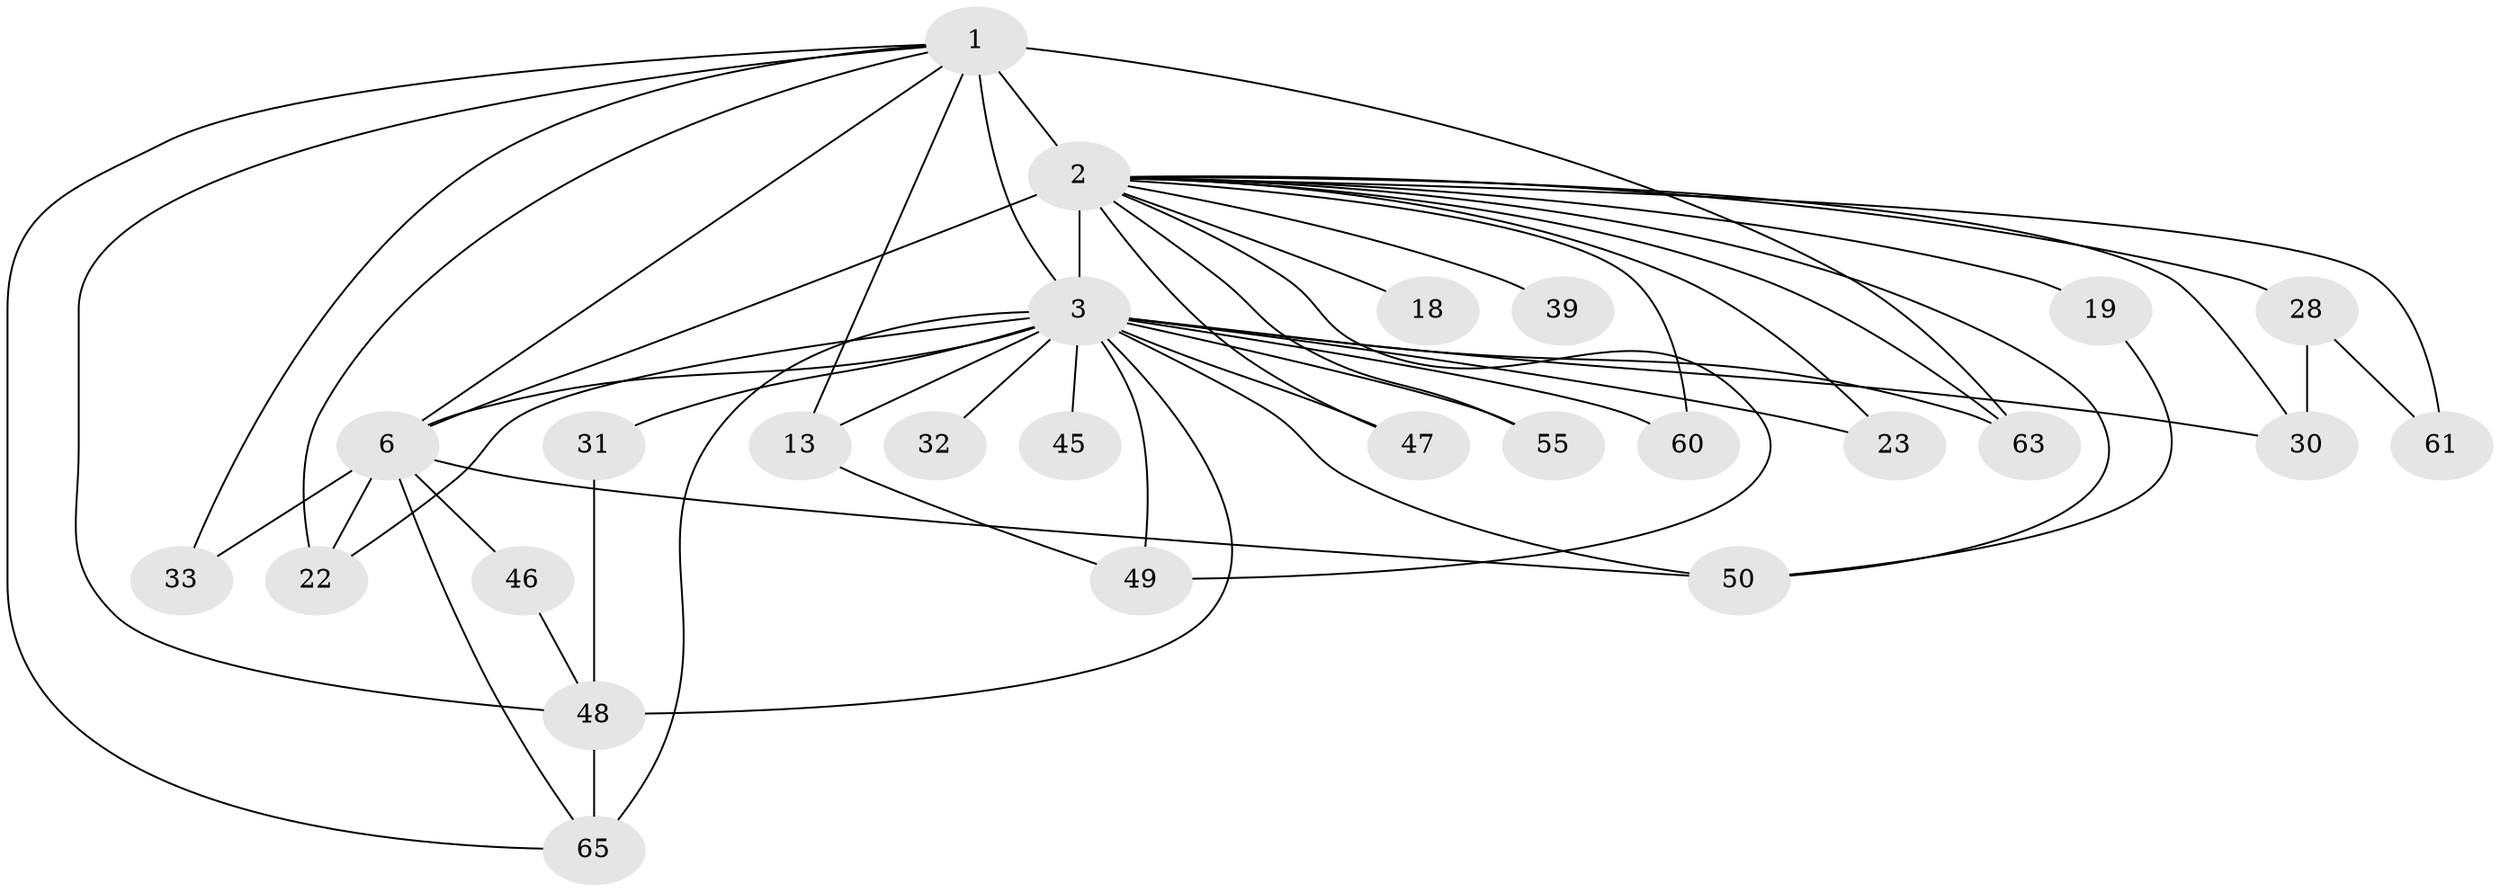 // original degree distribution, {18: 0.03409090909090909, 22: 0.022727272727272728, 23: 0.011363636363636364, 19: 0.011363636363636364, 14: 0.011363636363636364, 20: 0.011363636363636364, 15: 0.011363636363636364, 3: 0.23863636363636365, 4: 0.10227272727272728, 7: 0.011363636363636364, 5: 0.03409090909090909, 2: 0.48863636363636365, 6: 0.011363636363636364}
// Generated by graph-tools (version 1.1) at 2025/17/03/04/25 18:17:33]
// undirected, 26 vertices, 52 edges
graph export_dot {
graph [start="1"]
  node [color=gray90,style=filled];
  1 [super="+14+29"];
  2 [super="+10+76+64+43+66+15+9+41+25"];
  3 [super="+44+5+38+42+4"];
  6 [super="+24+84+74+69+16+40+26"];
  13;
  18;
  19;
  22;
  23;
  28;
  30 [super="+71+67"];
  31;
  32;
  33;
  39;
  45;
  46 [super="+78"];
  47 [super="+58"];
  48 [super="+75+52+51"];
  49 [super="+70"];
  50 [super="+62+56"];
  55;
  60 [super="+83"];
  61;
  63;
  65 [super="+85"];
  1 -- 2 [weight=3];
  1 -- 3 [weight=11];
  1 -- 6 [weight=2];
  1 -- 13;
  1 -- 33;
  1 -- 48;
  1 -- 65;
  1 -- 22;
  1 -- 63;
  2 -- 3 [weight=27];
  2 -- 6 [weight=4];
  2 -- 19 [weight=3];
  2 -- 28 [weight=2];
  2 -- 30;
  2 -- 39 [weight=2];
  2 -- 60;
  2 -- 18 [weight=3];
  2 -- 55;
  2 -- 61;
  2 -- 23;
  2 -- 47 [weight=2];
  2 -- 49;
  2 -- 50;
  2 -- 63;
  3 -- 6 [weight=12];
  3 -- 32 [weight=2];
  3 -- 60 [weight=2];
  3 -- 65 [weight=2];
  3 -- 48 [weight=3];
  3 -- 49;
  3 -- 63;
  3 -- 30 [weight=2];
  3 -- 13;
  3 -- 22;
  3 -- 23;
  3 -- 31 [weight=2];
  3 -- 45 [weight=2];
  3 -- 47 [weight=2];
  3 -- 50;
  3 -- 55;
  6 -- 33;
  6 -- 65;
  6 -- 22;
  6 -- 46 [weight=2];
  6 -- 50;
  13 -- 49;
  19 -- 50;
  28 -- 30;
  28 -- 61;
  31 -- 48;
  46 -- 48;
  48 -- 65;
}
